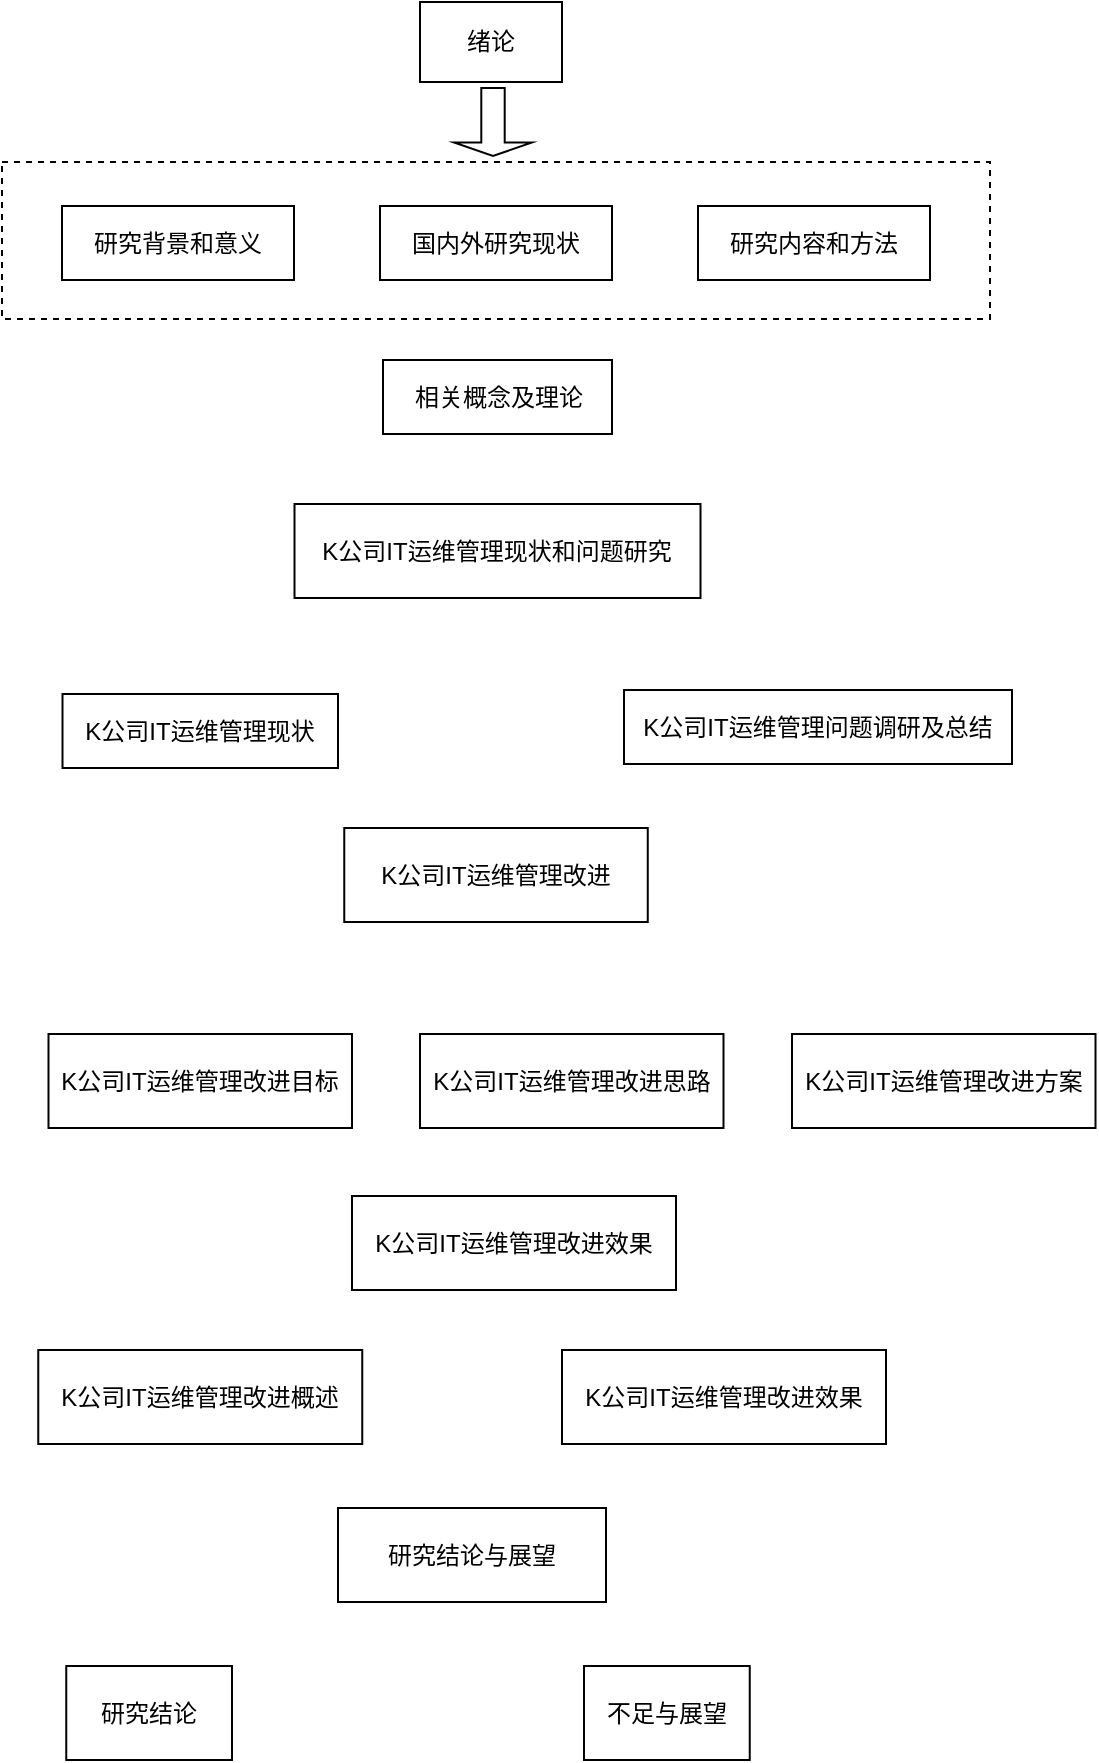 <mxfile version="23.1.8" type="github">
  <diagram name="第 1 页" id="n-VCNaHbcNIM8rMQ8gX_">
    <mxGraphModel dx="1386" dy="759" grid="0" gridSize="10" guides="1" tooltips="1" connect="1" arrows="1" fold="1" page="1" pageScale="1" pageWidth="827" pageHeight="1169" math="0" shadow="0">
      <root>
        <mxCell id="0" />
        <mxCell id="1" parent="0" />
        <mxCell id="tNorNKQu6xfEn8ALZk7z-19" value="" style="verticalLabelPosition=bottom;verticalAlign=top;html=1;shape=mxgraph.basic.rect;fillColor2=none;strokeWidth=1;size=20;indent=5;dashed=1;" vertex="1" parent="1">
          <mxGeometry x="140" y="123" width="494" height="78.5" as="geometry" />
        </mxCell>
        <mxCell id="tNorNKQu6xfEn8ALZk7z-1" value="绪论" style="rounded=0;whiteSpace=wrap;html=1;" vertex="1" parent="1">
          <mxGeometry x="349" y="43" width="71" height="40" as="geometry" />
        </mxCell>
        <mxCell id="tNorNKQu6xfEn8ALZk7z-2" value="研究背景和意义" style="rounded=0;whiteSpace=wrap;html=1;" vertex="1" parent="1">
          <mxGeometry x="170" y="145" width="116" height="37" as="geometry" />
        </mxCell>
        <mxCell id="tNorNKQu6xfEn8ALZk7z-3" value="国内外研究现状" style="rounded=0;whiteSpace=wrap;html=1;" vertex="1" parent="1">
          <mxGeometry x="329" y="145" width="116" height="37" as="geometry" />
        </mxCell>
        <mxCell id="tNorNKQu6xfEn8ALZk7z-4" value="研究内容和方法" style="rounded=0;whiteSpace=wrap;html=1;" vertex="1" parent="1">
          <mxGeometry x="488" y="145" width="116" height="37" as="geometry" />
        </mxCell>
        <mxCell id="tNorNKQu6xfEn8ALZk7z-5" value="相关概念及理论" style="rounded=0;whiteSpace=wrap;html=1;" vertex="1" parent="1">
          <mxGeometry x="330.5" y="222" width="114.5" height="37" as="geometry" />
        </mxCell>
        <mxCell id="tNorNKQu6xfEn8ALZk7z-6" value="K公司IT运维管理现状和问题研究" style="rounded=0;whiteSpace=wrap;html=1;" vertex="1" parent="1">
          <mxGeometry x="286.25" y="294" width="203" height="47" as="geometry" />
        </mxCell>
        <mxCell id="tNorNKQu6xfEn8ALZk7z-7" value="K公司IT运维管理现状" style="rounded=0;whiteSpace=wrap;html=1;" vertex="1" parent="1">
          <mxGeometry x="170.25" y="389" width="137.75" height="37" as="geometry" />
        </mxCell>
        <mxCell id="tNorNKQu6xfEn8ALZk7z-8" value="K公司IT运维管理问题调研及总结" style="rounded=0;whiteSpace=wrap;html=1;" vertex="1" parent="1">
          <mxGeometry x="451" y="387" width="194" height="37" as="geometry" />
        </mxCell>
        <mxCell id="tNorNKQu6xfEn8ALZk7z-9" value="K公司IT运维管理改进" style="rounded=0;whiteSpace=wrap;html=1;" vertex="1" parent="1">
          <mxGeometry x="311.13" y="456" width="151.75" height="47" as="geometry" />
        </mxCell>
        <mxCell id="tNorNKQu6xfEn8ALZk7z-10" value="K公司IT运维管理改进目标" style="rounded=0;whiteSpace=wrap;html=1;" vertex="1" parent="1">
          <mxGeometry x="163.25" y="559" width="151.75" height="47" as="geometry" />
        </mxCell>
        <mxCell id="tNorNKQu6xfEn8ALZk7z-11" value="K公司IT运维管理改进思路" style="rounded=0;whiteSpace=wrap;html=1;" vertex="1" parent="1">
          <mxGeometry x="349" y="559" width="151.75" height="47" as="geometry" />
        </mxCell>
        <mxCell id="tNorNKQu6xfEn8ALZk7z-12" value="K公司IT运维管理改进方案" style="rounded=0;whiteSpace=wrap;html=1;" vertex="1" parent="1">
          <mxGeometry x="535" y="559" width="151.75" height="47" as="geometry" />
        </mxCell>
        <mxCell id="tNorNKQu6xfEn8ALZk7z-13" value="K公司IT运维管理改进效果" style="rounded=0;whiteSpace=wrap;html=1;" vertex="1" parent="1">
          <mxGeometry x="315" y="640" width="162" height="47" as="geometry" />
        </mxCell>
        <mxCell id="tNorNKQu6xfEn8ALZk7z-14" value="K公司IT运维管理改进概述" style="rounded=0;whiteSpace=wrap;html=1;" vertex="1" parent="1">
          <mxGeometry x="158.13" y="717" width="162" height="47" as="geometry" />
        </mxCell>
        <mxCell id="tNorNKQu6xfEn8ALZk7z-15" value="K公司IT运维管理改进效果" style="rounded=0;whiteSpace=wrap;html=1;" vertex="1" parent="1">
          <mxGeometry x="420" y="717" width="162" height="47" as="geometry" />
        </mxCell>
        <mxCell id="tNorNKQu6xfEn8ALZk7z-16" value="研究结论与展望" style="rounded=0;whiteSpace=wrap;html=1;" vertex="1" parent="1">
          <mxGeometry x="308" y="796" width="134" height="47" as="geometry" />
        </mxCell>
        <mxCell id="tNorNKQu6xfEn8ALZk7z-17" value="研究结论" style="rounded=0;whiteSpace=wrap;html=1;" vertex="1" parent="1">
          <mxGeometry x="172.13" y="875" width="82.87" height="47" as="geometry" />
        </mxCell>
        <mxCell id="tNorNKQu6xfEn8ALZk7z-18" value="不足与展望" style="rounded=0;whiteSpace=wrap;html=1;" vertex="1" parent="1">
          <mxGeometry x="431" y="875" width="82.87" height="47" as="geometry" />
        </mxCell>
        <mxCell id="tNorNKQu6xfEn8ALZk7z-20" value="" style="shape=singleArrow;direction=south;whiteSpace=wrap;html=1;" vertex="1" parent="1">
          <mxGeometry x="366" y="86" width="39" height="34" as="geometry" />
        </mxCell>
      </root>
    </mxGraphModel>
  </diagram>
</mxfile>

